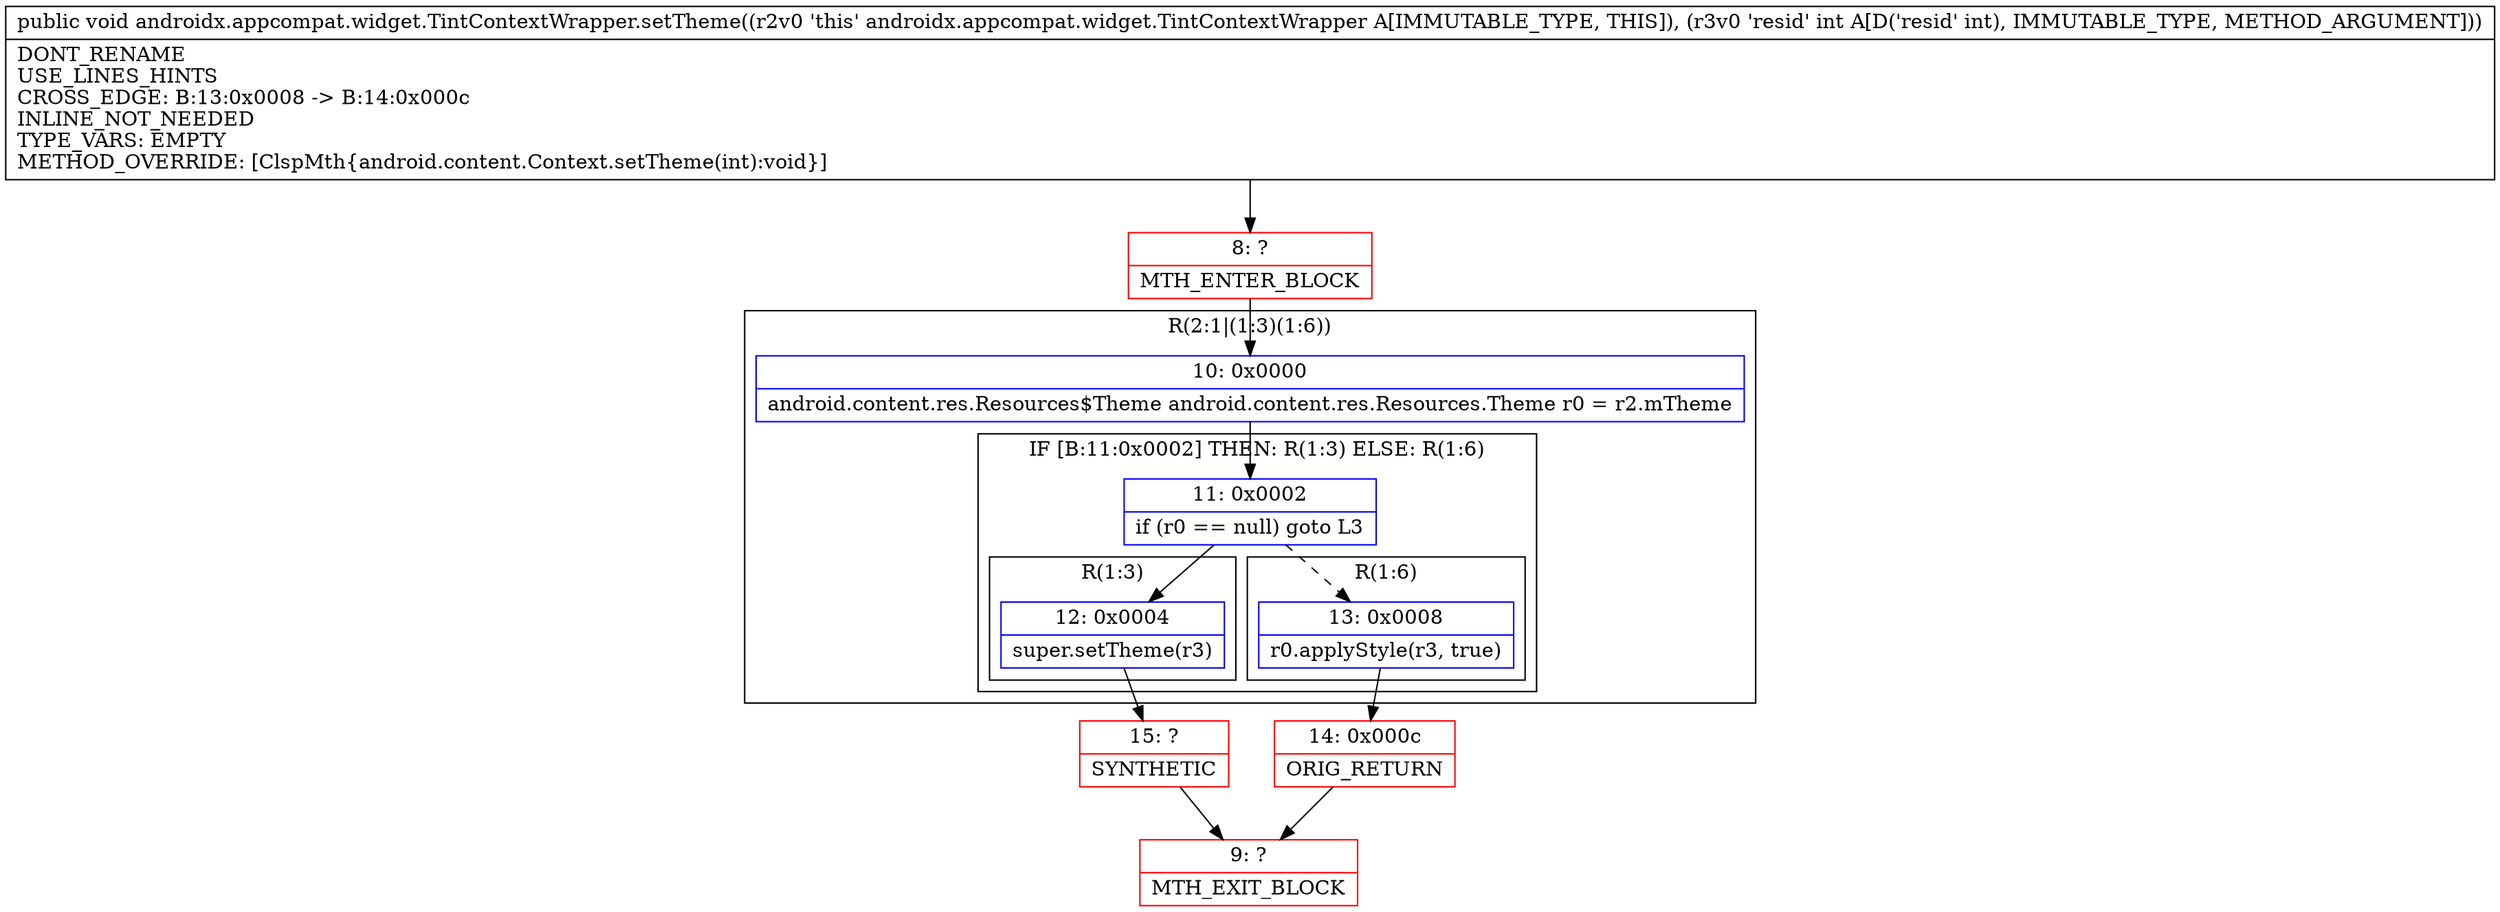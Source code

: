 digraph "CFG forandroidx.appcompat.widget.TintContextWrapper.setTheme(I)V" {
subgraph cluster_Region_356354012 {
label = "R(2:1|(1:3)(1:6))";
node [shape=record,color=blue];
Node_10 [shape=record,label="{10\:\ 0x0000|android.content.res.Resources$Theme android.content.res.Resources.Theme r0 = r2.mTheme\l}"];
subgraph cluster_IfRegion_536863611 {
label = "IF [B:11:0x0002] THEN: R(1:3) ELSE: R(1:6)";
node [shape=record,color=blue];
Node_11 [shape=record,label="{11\:\ 0x0002|if (r0 == null) goto L3\l}"];
subgraph cluster_Region_2063341936 {
label = "R(1:3)";
node [shape=record,color=blue];
Node_12 [shape=record,label="{12\:\ 0x0004|super.setTheme(r3)\l}"];
}
subgraph cluster_Region_299103904 {
label = "R(1:6)";
node [shape=record,color=blue];
Node_13 [shape=record,label="{13\:\ 0x0008|r0.applyStyle(r3, true)\l}"];
}
}
}
Node_8 [shape=record,color=red,label="{8\:\ ?|MTH_ENTER_BLOCK\l}"];
Node_15 [shape=record,color=red,label="{15\:\ ?|SYNTHETIC\l}"];
Node_9 [shape=record,color=red,label="{9\:\ ?|MTH_EXIT_BLOCK\l}"];
Node_14 [shape=record,color=red,label="{14\:\ 0x000c|ORIG_RETURN\l}"];
MethodNode[shape=record,label="{public void androidx.appcompat.widget.TintContextWrapper.setTheme((r2v0 'this' androidx.appcompat.widget.TintContextWrapper A[IMMUTABLE_TYPE, THIS]), (r3v0 'resid' int A[D('resid' int), IMMUTABLE_TYPE, METHOD_ARGUMENT]))  | DONT_RENAME\lUSE_LINES_HINTS\lCROSS_EDGE: B:13:0x0008 \-\> B:14:0x000c\lINLINE_NOT_NEEDED\lTYPE_VARS: EMPTY\lMETHOD_OVERRIDE: [ClspMth\{android.content.Context.setTheme(int):void\}]\l}"];
MethodNode -> Node_8;Node_10 -> Node_11;
Node_11 -> Node_12;
Node_11 -> Node_13[style=dashed];
Node_12 -> Node_15;
Node_13 -> Node_14;
Node_8 -> Node_10;
Node_15 -> Node_9;
Node_14 -> Node_9;
}

